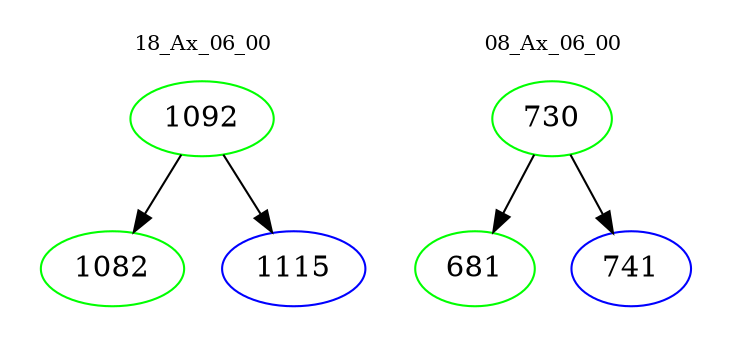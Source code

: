 digraph{
subgraph cluster_0 {
color = white
label = "18_Ax_06_00";
fontsize=10;
T0_1092 [label="1092", color="green"]
T0_1092 -> T0_1082 [color="black"]
T0_1082 [label="1082", color="green"]
T0_1092 -> T0_1115 [color="black"]
T0_1115 [label="1115", color="blue"]
}
subgraph cluster_1 {
color = white
label = "08_Ax_06_00";
fontsize=10;
T1_730 [label="730", color="green"]
T1_730 -> T1_681 [color="black"]
T1_681 [label="681", color="green"]
T1_730 -> T1_741 [color="black"]
T1_741 [label="741", color="blue"]
}
}
